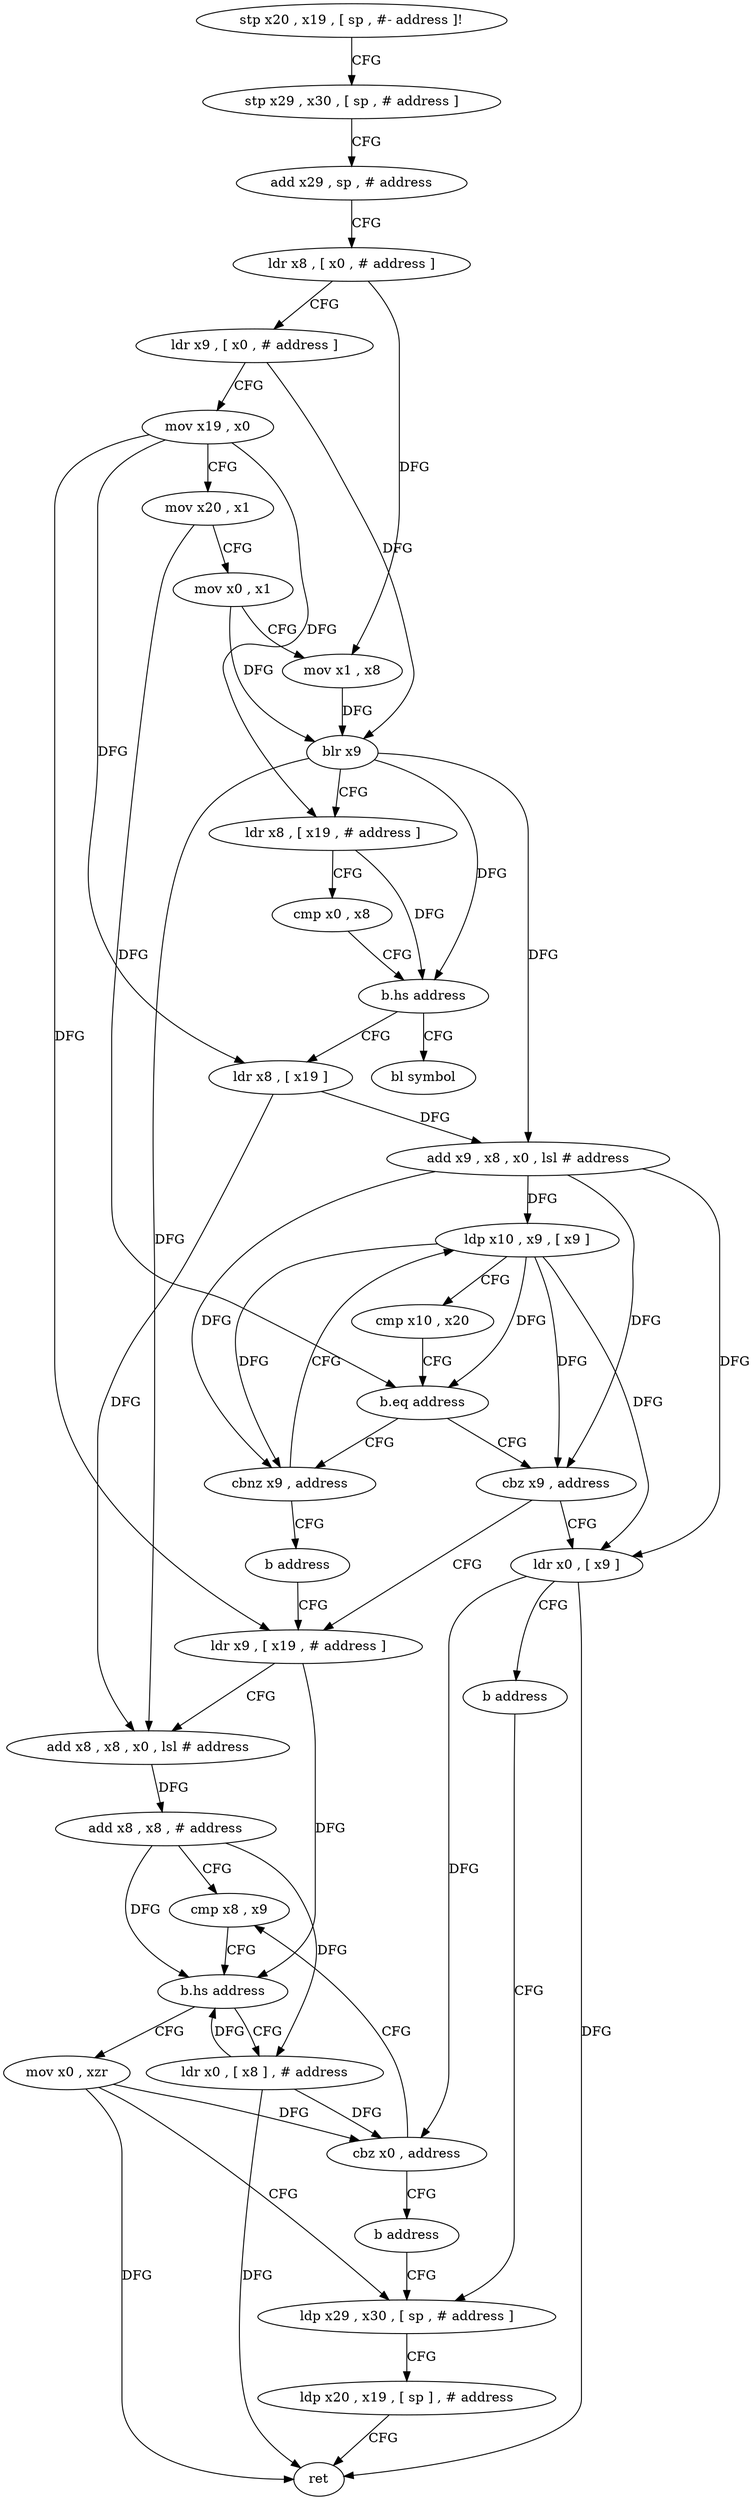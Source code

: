 digraph "func" {
"4220648" [label = "stp x20 , x19 , [ sp , #- address ]!" ]
"4220652" [label = "stp x29 , x30 , [ sp , # address ]" ]
"4220656" [label = "add x29 , sp , # address" ]
"4220660" [label = "ldr x8 , [ x0 , # address ]" ]
"4220664" [label = "ldr x9 , [ x0 , # address ]" ]
"4220668" [label = "mov x19 , x0" ]
"4220672" [label = "mov x20 , x1" ]
"4220676" [label = "mov x0 , x1" ]
"4220680" [label = "mov x1 , x8" ]
"4220684" [label = "blr x9" ]
"4220688" [label = "ldr x8 , [ x19 , # address ]" ]
"4220692" [label = "cmp x0 , x8" ]
"4220696" [label = "b.hs address" ]
"4220788" [label = "bl symbol" ]
"4220700" [label = "ldr x8 , [ x19 ]" ]
"4220704" [label = "add x9 , x8 , x0 , lsl # address" ]
"4220708" [label = "ldp x10 , x9 , [ x9 ]" ]
"4220728" [label = "cbz x9 , address" ]
"4220740" [label = "ldr x9 , [ x19 , # address ]" ]
"4220732" [label = "ldr x0 , [ x9 ]" ]
"4220720" [label = "cbnz x9 , address" ]
"4220724" [label = "b address" ]
"4220744" [label = "add x8 , x8 , x0 , lsl # address" ]
"4220748" [label = "add x8 , x8 , # address" ]
"4220752" [label = "cmp x8 , x9" ]
"4220736" [label = "b address" ]
"4220776" [label = "ldp x29 , x30 , [ sp , # address ]" ]
"4220712" [label = "cmp x10 , x20" ]
"4220716" [label = "b.eq address" ]
"4220772" [label = "mov x0 , xzr" ]
"4220760" [label = "ldr x0 , [ x8 ] , # address" ]
"4220764" [label = "cbz x0 , address" ]
"4220768" [label = "b address" ]
"4220780" [label = "ldp x20 , x19 , [ sp ] , # address" ]
"4220784" [label = "ret" ]
"4220756" [label = "b.hs address" ]
"4220648" -> "4220652" [ label = "CFG" ]
"4220652" -> "4220656" [ label = "CFG" ]
"4220656" -> "4220660" [ label = "CFG" ]
"4220660" -> "4220664" [ label = "CFG" ]
"4220660" -> "4220680" [ label = "DFG" ]
"4220664" -> "4220668" [ label = "CFG" ]
"4220664" -> "4220684" [ label = "DFG" ]
"4220668" -> "4220672" [ label = "CFG" ]
"4220668" -> "4220688" [ label = "DFG" ]
"4220668" -> "4220700" [ label = "DFG" ]
"4220668" -> "4220740" [ label = "DFG" ]
"4220672" -> "4220676" [ label = "CFG" ]
"4220672" -> "4220716" [ label = "DFG" ]
"4220676" -> "4220680" [ label = "CFG" ]
"4220676" -> "4220684" [ label = "DFG" ]
"4220680" -> "4220684" [ label = "DFG" ]
"4220684" -> "4220688" [ label = "CFG" ]
"4220684" -> "4220696" [ label = "DFG" ]
"4220684" -> "4220704" [ label = "DFG" ]
"4220684" -> "4220744" [ label = "DFG" ]
"4220688" -> "4220692" [ label = "CFG" ]
"4220688" -> "4220696" [ label = "DFG" ]
"4220692" -> "4220696" [ label = "CFG" ]
"4220696" -> "4220788" [ label = "CFG" ]
"4220696" -> "4220700" [ label = "CFG" ]
"4220700" -> "4220704" [ label = "DFG" ]
"4220700" -> "4220744" [ label = "DFG" ]
"4220704" -> "4220708" [ label = "DFG" ]
"4220704" -> "4220728" [ label = "DFG" ]
"4220704" -> "4220720" [ label = "DFG" ]
"4220704" -> "4220732" [ label = "DFG" ]
"4220708" -> "4220712" [ label = "CFG" ]
"4220708" -> "4220716" [ label = "DFG" ]
"4220708" -> "4220728" [ label = "DFG" ]
"4220708" -> "4220720" [ label = "DFG" ]
"4220708" -> "4220732" [ label = "DFG" ]
"4220728" -> "4220740" [ label = "CFG" ]
"4220728" -> "4220732" [ label = "CFG" ]
"4220740" -> "4220744" [ label = "CFG" ]
"4220740" -> "4220756" [ label = "DFG" ]
"4220732" -> "4220736" [ label = "CFG" ]
"4220732" -> "4220784" [ label = "DFG" ]
"4220732" -> "4220764" [ label = "DFG" ]
"4220720" -> "4220708" [ label = "CFG" ]
"4220720" -> "4220724" [ label = "CFG" ]
"4220724" -> "4220740" [ label = "CFG" ]
"4220744" -> "4220748" [ label = "DFG" ]
"4220748" -> "4220752" [ label = "CFG" ]
"4220748" -> "4220756" [ label = "DFG" ]
"4220748" -> "4220760" [ label = "DFG" ]
"4220752" -> "4220756" [ label = "CFG" ]
"4220736" -> "4220776" [ label = "CFG" ]
"4220776" -> "4220780" [ label = "CFG" ]
"4220712" -> "4220716" [ label = "CFG" ]
"4220716" -> "4220728" [ label = "CFG" ]
"4220716" -> "4220720" [ label = "CFG" ]
"4220772" -> "4220776" [ label = "CFG" ]
"4220772" -> "4220784" [ label = "DFG" ]
"4220772" -> "4220764" [ label = "DFG" ]
"4220760" -> "4220764" [ label = "DFG" ]
"4220760" -> "4220784" [ label = "DFG" ]
"4220760" -> "4220756" [ label = "DFG" ]
"4220764" -> "4220752" [ label = "CFG" ]
"4220764" -> "4220768" [ label = "CFG" ]
"4220768" -> "4220776" [ label = "CFG" ]
"4220780" -> "4220784" [ label = "CFG" ]
"4220756" -> "4220772" [ label = "CFG" ]
"4220756" -> "4220760" [ label = "CFG" ]
}
